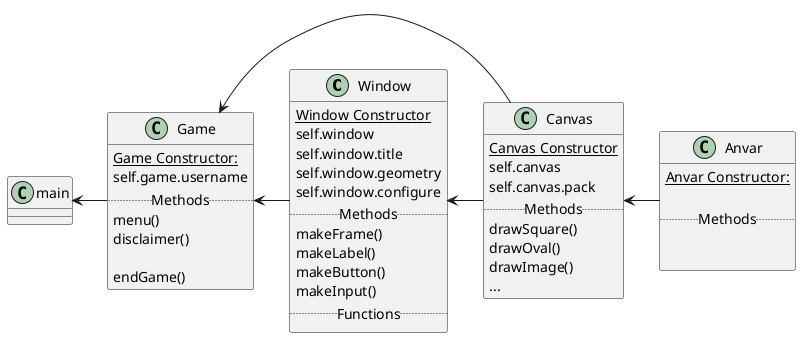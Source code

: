@startuml map

class Window {
    {static} Window Constructor
        self.window
        self.window.title
        self.window.geometry
        self.window.configure
.. Methods ..
    makeFrame()
    makeLabel()
    makeButton()
    makeInput()
..Functions..
}

class Canvas {
    {static} Canvas Constructor
        self.canvas
        self.canvas.pack
.. Methods ..
    drawSquare()
    drawOval()
    drawImage()
    ...
}

class Game {
    {static} Game Constructor:
        self.game.username
    ..Methods..
    menu()
    disclaimer()

    endGame()
}

class Anvar {
    {static} Anvar Constructor:

..Methods..


}

class main {

}



Window <- Canvas
Game <- Window
main <- Game
Canvas <- Anvar
Game <- Canvas
@enduml